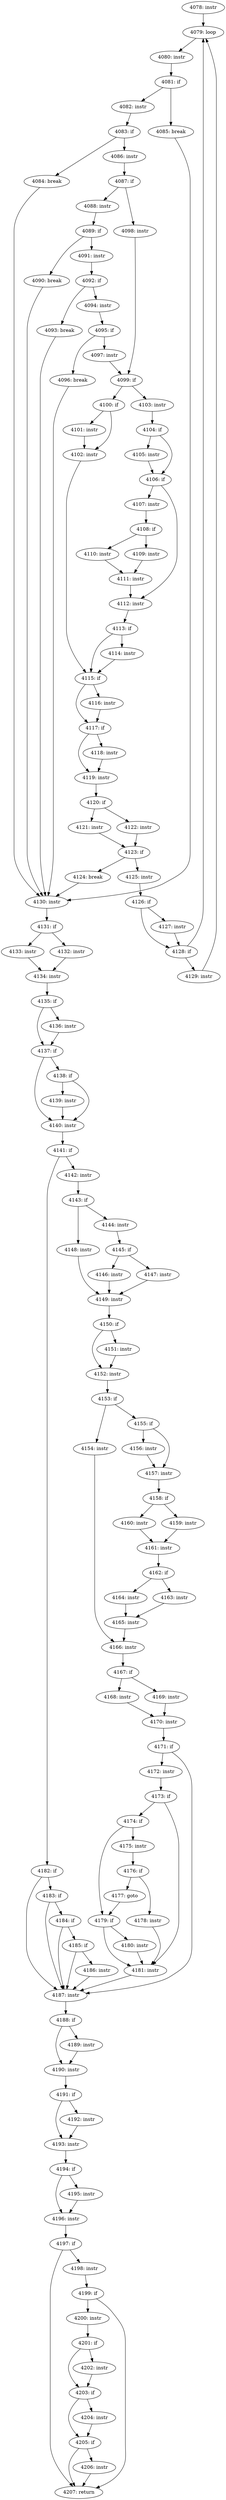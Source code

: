 digraph CFG_tcp_clean_rtx_queue {
4078 [label="4078: instr"]
	4078 -> 4079
4079 [label="4079: loop"]
	4079 -> 4080
4080 [label="4080: instr"]
	4080 -> 4081
4081 [label="4081: if"]
	4081 -> 4082
	4081 -> 4085
4082 [label="4082: instr"]
	4082 -> 4083
4083 [label="4083: if"]
	4083 -> 4086
	4083 -> 4084
4084 [label="4084: break"]
	4084 -> 4130
4085 [label="4085: break"]
	4085 -> 4130
4086 [label="4086: instr"]
	4086 -> 4087
4087 [label="4087: if"]
	4087 -> 4088
	4087 -> 4098
4088 [label="4088: instr"]
	4088 -> 4089
4089 [label="4089: if"]
	4089 -> 4090
	4089 -> 4091
4090 [label="4090: break"]
	4090 -> 4130
4091 [label="4091: instr"]
	4091 -> 4092
4092 [label="4092: if"]
	4092 -> 4094
	4092 -> 4093
4093 [label="4093: break"]
	4093 -> 4130
4094 [label="4094: instr"]
	4094 -> 4095
4095 [label="4095: if"]
	4095 -> 4096
	4095 -> 4097
4096 [label="4096: break"]
	4096 -> 4130
4097 [label="4097: instr"]
	4097 -> 4099
4098 [label="4098: instr"]
	4098 -> 4099
4099 [label="4099: if"]
	4099 -> 4100
	4099 -> 4103
4100 [label="4100: if"]
	4100 -> 4101
	4100 -> 4102
4101 [label="4101: instr"]
	4101 -> 4102
4102 [label="4102: instr"]
	4102 -> 4115
4103 [label="4103: instr"]
	4103 -> 4104
4104 [label="4104: if"]
	4104 -> 4105
	4104 -> 4106
4105 [label="4105: instr"]
	4105 -> 4106
4106 [label="4106: if"]
	4106 -> 4107
	4106 -> 4112
4107 [label="4107: instr"]
	4107 -> 4108
4108 [label="4108: if"]
	4108 -> 4109
	4108 -> 4110
4109 [label="4109: instr"]
	4109 -> 4111
4110 [label="4110: instr"]
	4110 -> 4111
4111 [label="4111: instr"]
	4111 -> 4112
4112 [label="4112: instr"]
	4112 -> 4113
4113 [label="4113: if"]
	4113 -> 4115
	4113 -> 4114
4114 [label="4114: instr"]
	4114 -> 4115
4115 [label="4115: if"]
	4115 -> 4116
	4115 -> 4117
4116 [label="4116: instr"]
	4116 -> 4117
4117 [label="4117: if"]
	4117 -> 4118
	4117 -> 4119
4118 [label="4118: instr"]
	4118 -> 4119
4119 [label="4119: instr"]
	4119 -> 4120
4120 [label="4120: if"]
	4120 -> 4121
	4120 -> 4122
4121 [label="4121: instr"]
	4121 -> 4123
4122 [label="4122: instr"]
	4122 -> 4123
4123 [label="4123: if"]
	4123 -> 4124
	4123 -> 4125
4124 [label="4124: break"]
	4124 -> 4130
4125 [label="4125: instr"]
	4125 -> 4126
4126 [label="4126: if"]
	4126 -> 4127
	4126 -> 4128
4127 [label="4127: instr"]
	4127 -> 4128
4128 [label="4128: if"]
	4128 -> 4129
	4128 -> 4079
4129 [label="4129: instr"]
	4129 -> 4079
4130 [label="4130: instr"]
	4130 -> 4131
4131 [label="4131: if"]
	4131 -> 4132
	4131 -> 4133
4132 [label="4132: instr"]
	4132 -> 4134
4133 [label="4133: instr"]
	4133 -> 4134
4134 [label="4134: instr"]
	4134 -> 4135
4135 [label="4135: if"]
	4135 -> 4136
	4135 -> 4137
4136 [label="4136: instr"]
	4136 -> 4137
4137 [label="4137: if"]
	4137 -> 4138
	4137 -> 4140
4138 [label="4138: if"]
	4138 -> 4139
	4138 -> 4140
4139 [label="4139: instr"]
	4139 -> 4140
4140 [label="4140: instr"]
	4140 -> 4141
4141 [label="4141: if"]
	4141 -> 4142
	4141 -> 4182
4142 [label="4142: instr"]
	4142 -> 4143
4143 [label="4143: if"]
	4143 -> 4144
	4143 -> 4148
4144 [label="4144: instr"]
	4144 -> 4145
4145 [label="4145: if"]
	4145 -> 4146
	4145 -> 4147
4146 [label="4146: instr"]
	4146 -> 4149
4147 [label="4147: instr"]
	4147 -> 4149
4148 [label="4148: instr"]
	4148 -> 4149
4149 [label="4149: instr"]
	4149 -> 4150
4150 [label="4150: if"]
	4150 -> 4151
	4150 -> 4152
4151 [label="4151: instr"]
	4151 -> 4152
4152 [label="4152: instr"]
	4152 -> 4153
4153 [label="4153: if"]
	4153 -> 4154
	4153 -> 4155
4154 [label="4154: instr"]
	4154 -> 4166
4155 [label="4155: if"]
	4155 -> 4156
	4155 -> 4157
4156 [label="4156: instr"]
	4156 -> 4157
4157 [label="4157: instr"]
	4157 -> 4158
4158 [label="4158: if"]
	4158 -> 4159
	4158 -> 4160
4159 [label="4159: instr"]
	4159 -> 4161
4160 [label="4160: instr"]
	4160 -> 4161
4161 [label="4161: instr"]
	4161 -> 4162
4162 [label="4162: if"]
	4162 -> 4163
	4162 -> 4164
4163 [label="4163: instr"]
	4163 -> 4165
4164 [label="4164: instr"]
	4164 -> 4165
4165 [label="4165: instr"]
	4165 -> 4166
4166 [label="4166: instr"]
	4166 -> 4167
4167 [label="4167: if"]
	4167 -> 4168
	4167 -> 4169
4168 [label="4168: instr"]
	4168 -> 4170
4169 [label="4169: instr"]
	4169 -> 4170
4170 [label="4170: instr"]
	4170 -> 4171
4171 [label="4171: if"]
	4171 -> 4172
	4171 -> 4187
4172 [label="4172: instr"]
	4172 -> 4173
4173 [label="4173: if"]
	4173 -> 4174
	4173 -> 4181
4174 [label="4174: if"]
	4174 -> 4175
	4174 -> 4179
4175 [label="4175: instr"]
	4175 -> 4176
4176 [label="4176: if"]
	4176 -> 4177
	4176 -> 4178
4177 [label="4177: goto"]
	4177 -> 4179
4178 [label="4178: instr"]
	4178 -> 4181
4179 [label="4179: if"]
	4179 -> 4180
	4179 -> 4181
4180 [label="4180: instr"]
	4180 -> 4181
4181 [label="4181: instr"]
	4181 -> 4187
4182 [label="4182: if"]
	4182 -> 4183
	4182 -> 4187
4183 [label="4183: if"]
	4183 -> 4184
	4183 -> 4187
4184 [label="4184: if"]
	4184 -> 4185
	4184 -> 4187
4185 [label="4185: if"]
	4185 -> 4186
	4185 -> 4187
4186 [label="4186: instr"]
	4186 -> 4187
4187 [label="4187: instr"]
	4187 -> 4188
4188 [label="4188: if"]
	4188 -> 4189
	4188 -> 4190
4189 [label="4189: instr"]
	4189 -> 4190
4190 [label="4190: instr"]
	4190 -> 4191
4191 [label="4191: if"]
	4191 -> 4192
	4191 -> 4193
4192 [label="4192: instr"]
	4192 -> 4193
4193 [label="4193: instr"]
	4193 -> 4194
4194 [label="4194: if"]
	4194 -> 4195
	4194 -> 4196
4195 [label="4195: instr"]
	4195 -> 4196
4196 [label="4196: instr"]
	4196 -> 4197
4197 [label="4197: if"]
	4197 -> 4198
	4197 -> 4207
4198 [label="4198: instr"]
	4198 -> 4199
4199 [label="4199: if"]
	4199 -> 4200
	4199 -> 4207
4200 [label="4200: instr"]
	4200 -> 4201
4201 [label="4201: if"]
	4201 -> 4202
	4201 -> 4203
4202 [label="4202: instr"]
	4202 -> 4203
4203 [label="4203: if"]
	4203 -> 4204
	4203 -> 4205
4204 [label="4204: instr"]
	4204 -> 4205
4205 [label="4205: if"]
	4205 -> 4206
	4205 -> 4207
4206 [label="4206: instr"]
	4206 -> 4207
4207 [label="4207: return"]
	
}
